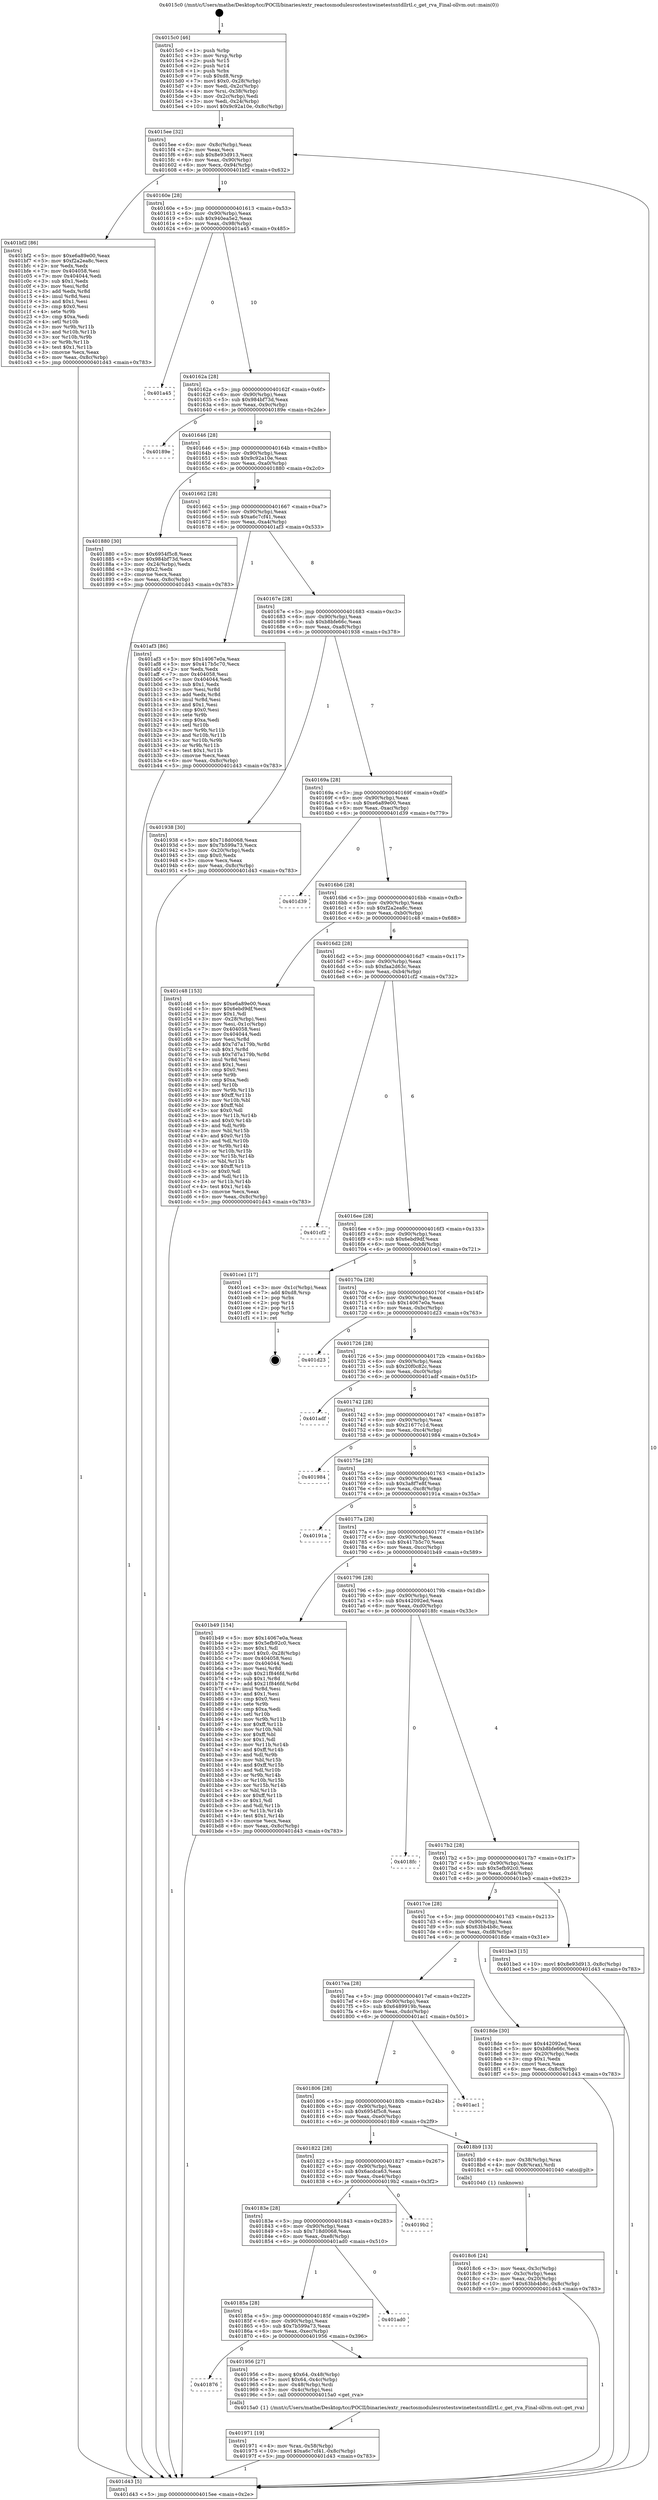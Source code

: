 digraph "0x4015c0" {
  label = "0x4015c0 (/mnt/c/Users/mathe/Desktop/tcc/POCII/binaries/extr_reactosmodulesrostestswinetestsntdllrtl.c_get_rva_Final-ollvm.out::main(0))"
  labelloc = "t"
  node[shape=record]

  Entry [label="",width=0.3,height=0.3,shape=circle,fillcolor=black,style=filled]
  "0x4015ee" [label="{
     0x4015ee [32]\l
     | [instrs]\l
     &nbsp;&nbsp;0x4015ee \<+6\>: mov -0x8c(%rbp),%eax\l
     &nbsp;&nbsp;0x4015f4 \<+2\>: mov %eax,%ecx\l
     &nbsp;&nbsp;0x4015f6 \<+6\>: sub $0x8e93d913,%ecx\l
     &nbsp;&nbsp;0x4015fc \<+6\>: mov %eax,-0x90(%rbp)\l
     &nbsp;&nbsp;0x401602 \<+6\>: mov %ecx,-0x94(%rbp)\l
     &nbsp;&nbsp;0x401608 \<+6\>: je 0000000000401bf2 \<main+0x632\>\l
  }"]
  "0x401bf2" [label="{
     0x401bf2 [86]\l
     | [instrs]\l
     &nbsp;&nbsp;0x401bf2 \<+5\>: mov $0xe6a89e00,%eax\l
     &nbsp;&nbsp;0x401bf7 \<+5\>: mov $0xf2a2ea8c,%ecx\l
     &nbsp;&nbsp;0x401bfc \<+2\>: xor %edx,%edx\l
     &nbsp;&nbsp;0x401bfe \<+7\>: mov 0x404058,%esi\l
     &nbsp;&nbsp;0x401c05 \<+7\>: mov 0x404044,%edi\l
     &nbsp;&nbsp;0x401c0c \<+3\>: sub $0x1,%edx\l
     &nbsp;&nbsp;0x401c0f \<+3\>: mov %esi,%r8d\l
     &nbsp;&nbsp;0x401c12 \<+3\>: add %edx,%r8d\l
     &nbsp;&nbsp;0x401c15 \<+4\>: imul %r8d,%esi\l
     &nbsp;&nbsp;0x401c19 \<+3\>: and $0x1,%esi\l
     &nbsp;&nbsp;0x401c1c \<+3\>: cmp $0x0,%esi\l
     &nbsp;&nbsp;0x401c1f \<+4\>: sete %r9b\l
     &nbsp;&nbsp;0x401c23 \<+3\>: cmp $0xa,%edi\l
     &nbsp;&nbsp;0x401c26 \<+4\>: setl %r10b\l
     &nbsp;&nbsp;0x401c2a \<+3\>: mov %r9b,%r11b\l
     &nbsp;&nbsp;0x401c2d \<+3\>: and %r10b,%r11b\l
     &nbsp;&nbsp;0x401c30 \<+3\>: xor %r10b,%r9b\l
     &nbsp;&nbsp;0x401c33 \<+3\>: or %r9b,%r11b\l
     &nbsp;&nbsp;0x401c36 \<+4\>: test $0x1,%r11b\l
     &nbsp;&nbsp;0x401c3a \<+3\>: cmovne %ecx,%eax\l
     &nbsp;&nbsp;0x401c3d \<+6\>: mov %eax,-0x8c(%rbp)\l
     &nbsp;&nbsp;0x401c43 \<+5\>: jmp 0000000000401d43 \<main+0x783\>\l
  }"]
  "0x40160e" [label="{
     0x40160e [28]\l
     | [instrs]\l
     &nbsp;&nbsp;0x40160e \<+5\>: jmp 0000000000401613 \<main+0x53\>\l
     &nbsp;&nbsp;0x401613 \<+6\>: mov -0x90(%rbp),%eax\l
     &nbsp;&nbsp;0x401619 \<+5\>: sub $0x940ea5e2,%eax\l
     &nbsp;&nbsp;0x40161e \<+6\>: mov %eax,-0x98(%rbp)\l
     &nbsp;&nbsp;0x401624 \<+6\>: je 0000000000401a45 \<main+0x485\>\l
  }"]
  Exit [label="",width=0.3,height=0.3,shape=circle,fillcolor=black,style=filled,peripheries=2]
  "0x401a45" [label="{
     0x401a45\l
  }", style=dashed]
  "0x40162a" [label="{
     0x40162a [28]\l
     | [instrs]\l
     &nbsp;&nbsp;0x40162a \<+5\>: jmp 000000000040162f \<main+0x6f\>\l
     &nbsp;&nbsp;0x40162f \<+6\>: mov -0x90(%rbp),%eax\l
     &nbsp;&nbsp;0x401635 \<+5\>: sub $0x984bf73d,%eax\l
     &nbsp;&nbsp;0x40163a \<+6\>: mov %eax,-0x9c(%rbp)\l
     &nbsp;&nbsp;0x401640 \<+6\>: je 000000000040189e \<main+0x2de\>\l
  }"]
  "0x401971" [label="{
     0x401971 [19]\l
     | [instrs]\l
     &nbsp;&nbsp;0x401971 \<+4\>: mov %rax,-0x58(%rbp)\l
     &nbsp;&nbsp;0x401975 \<+10\>: movl $0xa6c7cf41,-0x8c(%rbp)\l
     &nbsp;&nbsp;0x40197f \<+5\>: jmp 0000000000401d43 \<main+0x783\>\l
  }"]
  "0x40189e" [label="{
     0x40189e\l
  }", style=dashed]
  "0x401646" [label="{
     0x401646 [28]\l
     | [instrs]\l
     &nbsp;&nbsp;0x401646 \<+5\>: jmp 000000000040164b \<main+0x8b\>\l
     &nbsp;&nbsp;0x40164b \<+6\>: mov -0x90(%rbp),%eax\l
     &nbsp;&nbsp;0x401651 \<+5\>: sub $0x9c92a10e,%eax\l
     &nbsp;&nbsp;0x401656 \<+6\>: mov %eax,-0xa0(%rbp)\l
     &nbsp;&nbsp;0x40165c \<+6\>: je 0000000000401880 \<main+0x2c0\>\l
  }"]
  "0x401876" [label="{
     0x401876\l
  }", style=dashed]
  "0x401880" [label="{
     0x401880 [30]\l
     | [instrs]\l
     &nbsp;&nbsp;0x401880 \<+5\>: mov $0x6954f5c8,%eax\l
     &nbsp;&nbsp;0x401885 \<+5\>: mov $0x984bf73d,%ecx\l
     &nbsp;&nbsp;0x40188a \<+3\>: mov -0x24(%rbp),%edx\l
     &nbsp;&nbsp;0x40188d \<+3\>: cmp $0x2,%edx\l
     &nbsp;&nbsp;0x401890 \<+3\>: cmovne %ecx,%eax\l
     &nbsp;&nbsp;0x401893 \<+6\>: mov %eax,-0x8c(%rbp)\l
     &nbsp;&nbsp;0x401899 \<+5\>: jmp 0000000000401d43 \<main+0x783\>\l
  }"]
  "0x401662" [label="{
     0x401662 [28]\l
     | [instrs]\l
     &nbsp;&nbsp;0x401662 \<+5\>: jmp 0000000000401667 \<main+0xa7\>\l
     &nbsp;&nbsp;0x401667 \<+6\>: mov -0x90(%rbp),%eax\l
     &nbsp;&nbsp;0x40166d \<+5\>: sub $0xa6c7cf41,%eax\l
     &nbsp;&nbsp;0x401672 \<+6\>: mov %eax,-0xa4(%rbp)\l
     &nbsp;&nbsp;0x401678 \<+6\>: je 0000000000401af3 \<main+0x533\>\l
  }"]
  "0x401d43" [label="{
     0x401d43 [5]\l
     | [instrs]\l
     &nbsp;&nbsp;0x401d43 \<+5\>: jmp 00000000004015ee \<main+0x2e\>\l
  }"]
  "0x4015c0" [label="{
     0x4015c0 [46]\l
     | [instrs]\l
     &nbsp;&nbsp;0x4015c0 \<+1\>: push %rbp\l
     &nbsp;&nbsp;0x4015c1 \<+3\>: mov %rsp,%rbp\l
     &nbsp;&nbsp;0x4015c4 \<+2\>: push %r15\l
     &nbsp;&nbsp;0x4015c6 \<+2\>: push %r14\l
     &nbsp;&nbsp;0x4015c8 \<+1\>: push %rbx\l
     &nbsp;&nbsp;0x4015c9 \<+7\>: sub $0xd8,%rsp\l
     &nbsp;&nbsp;0x4015d0 \<+7\>: movl $0x0,-0x28(%rbp)\l
     &nbsp;&nbsp;0x4015d7 \<+3\>: mov %edi,-0x2c(%rbp)\l
     &nbsp;&nbsp;0x4015da \<+4\>: mov %rsi,-0x38(%rbp)\l
     &nbsp;&nbsp;0x4015de \<+3\>: mov -0x2c(%rbp),%edi\l
     &nbsp;&nbsp;0x4015e1 \<+3\>: mov %edi,-0x24(%rbp)\l
     &nbsp;&nbsp;0x4015e4 \<+10\>: movl $0x9c92a10e,-0x8c(%rbp)\l
  }"]
  "0x401956" [label="{
     0x401956 [27]\l
     | [instrs]\l
     &nbsp;&nbsp;0x401956 \<+8\>: movq $0x64,-0x48(%rbp)\l
     &nbsp;&nbsp;0x40195e \<+7\>: movl $0x64,-0x4c(%rbp)\l
     &nbsp;&nbsp;0x401965 \<+4\>: mov -0x48(%rbp),%rdi\l
     &nbsp;&nbsp;0x401969 \<+3\>: mov -0x4c(%rbp),%esi\l
     &nbsp;&nbsp;0x40196c \<+5\>: call 00000000004015a0 \<get_rva\>\l
     | [calls]\l
     &nbsp;&nbsp;0x4015a0 \{1\} (/mnt/c/Users/mathe/Desktop/tcc/POCII/binaries/extr_reactosmodulesrostestswinetestsntdllrtl.c_get_rva_Final-ollvm.out::get_rva)\l
  }"]
  "0x401af3" [label="{
     0x401af3 [86]\l
     | [instrs]\l
     &nbsp;&nbsp;0x401af3 \<+5\>: mov $0x14067e0a,%eax\l
     &nbsp;&nbsp;0x401af8 \<+5\>: mov $0x417b5c70,%ecx\l
     &nbsp;&nbsp;0x401afd \<+2\>: xor %edx,%edx\l
     &nbsp;&nbsp;0x401aff \<+7\>: mov 0x404058,%esi\l
     &nbsp;&nbsp;0x401b06 \<+7\>: mov 0x404044,%edi\l
     &nbsp;&nbsp;0x401b0d \<+3\>: sub $0x1,%edx\l
     &nbsp;&nbsp;0x401b10 \<+3\>: mov %esi,%r8d\l
     &nbsp;&nbsp;0x401b13 \<+3\>: add %edx,%r8d\l
     &nbsp;&nbsp;0x401b16 \<+4\>: imul %r8d,%esi\l
     &nbsp;&nbsp;0x401b1a \<+3\>: and $0x1,%esi\l
     &nbsp;&nbsp;0x401b1d \<+3\>: cmp $0x0,%esi\l
     &nbsp;&nbsp;0x401b20 \<+4\>: sete %r9b\l
     &nbsp;&nbsp;0x401b24 \<+3\>: cmp $0xa,%edi\l
     &nbsp;&nbsp;0x401b27 \<+4\>: setl %r10b\l
     &nbsp;&nbsp;0x401b2b \<+3\>: mov %r9b,%r11b\l
     &nbsp;&nbsp;0x401b2e \<+3\>: and %r10b,%r11b\l
     &nbsp;&nbsp;0x401b31 \<+3\>: xor %r10b,%r9b\l
     &nbsp;&nbsp;0x401b34 \<+3\>: or %r9b,%r11b\l
     &nbsp;&nbsp;0x401b37 \<+4\>: test $0x1,%r11b\l
     &nbsp;&nbsp;0x401b3b \<+3\>: cmovne %ecx,%eax\l
     &nbsp;&nbsp;0x401b3e \<+6\>: mov %eax,-0x8c(%rbp)\l
     &nbsp;&nbsp;0x401b44 \<+5\>: jmp 0000000000401d43 \<main+0x783\>\l
  }"]
  "0x40167e" [label="{
     0x40167e [28]\l
     | [instrs]\l
     &nbsp;&nbsp;0x40167e \<+5\>: jmp 0000000000401683 \<main+0xc3\>\l
     &nbsp;&nbsp;0x401683 \<+6\>: mov -0x90(%rbp),%eax\l
     &nbsp;&nbsp;0x401689 \<+5\>: sub $0xb8bfe66c,%eax\l
     &nbsp;&nbsp;0x40168e \<+6\>: mov %eax,-0xa8(%rbp)\l
     &nbsp;&nbsp;0x401694 \<+6\>: je 0000000000401938 \<main+0x378\>\l
  }"]
  "0x40185a" [label="{
     0x40185a [28]\l
     | [instrs]\l
     &nbsp;&nbsp;0x40185a \<+5\>: jmp 000000000040185f \<main+0x29f\>\l
     &nbsp;&nbsp;0x40185f \<+6\>: mov -0x90(%rbp),%eax\l
     &nbsp;&nbsp;0x401865 \<+5\>: sub $0x7b599a73,%eax\l
     &nbsp;&nbsp;0x40186a \<+6\>: mov %eax,-0xec(%rbp)\l
     &nbsp;&nbsp;0x401870 \<+6\>: je 0000000000401956 \<main+0x396\>\l
  }"]
  "0x401938" [label="{
     0x401938 [30]\l
     | [instrs]\l
     &nbsp;&nbsp;0x401938 \<+5\>: mov $0x718d0068,%eax\l
     &nbsp;&nbsp;0x40193d \<+5\>: mov $0x7b599a73,%ecx\l
     &nbsp;&nbsp;0x401942 \<+3\>: mov -0x20(%rbp),%edx\l
     &nbsp;&nbsp;0x401945 \<+3\>: cmp $0x0,%edx\l
     &nbsp;&nbsp;0x401948 \<+3\>: cmove %ecx,%eax\l
     &nbsp;&nbsp;0x40194b \<+6\>: mov %eax,-0x8c(%rbp)\l
     &nbsp;&nbsp;0x401951 \<+5\>: jmp 0000000000401d43 \<main+0x783\>\l
  }"]
  "0x40169a" [label="{
     0x40169a [28]\l
     | [instrs]\l
     &nbsp;&nbsp;0x40169a \<+5\>: jmp 000000000040169f \<main+0xdf\>\l
     &nbsp;&nbsp;0x40169f \<+6\>: mov -0x90(%rbp),%eax\l
     &nbsp;&nbsp;0x4016a5 \<+5\>: sub $0xe6a89e00,%eax\l
     &nbsp;&nbsp;0x4016aa \<+6\>: mov %eax,-0xac(%rbp)\l
     &nbsp;&nbsp;0x4016b0 \<+6\>: je 0000000000401d39 \<main+0x779\>\l
  }"]
  "0x401ad0" [label="{
     0x401ad0\l
  }", style=dashed]
  "0x401d39" [label="{
     0x401d39\l
  }", style=dashed]
  "0x4016b6" [label="{
     0x4016b6 [28]\l
     | [instrs]\l
     &nbsp;&nbsp;0x4016b6 \<+5\>: jmp 00000000004016bb \<main+0xfb\>\l
     &nbsp;&nbsp;0x4016bb \<+6\>: mov -0x90(%rbp),%eax\l
     &nbsp;&nbsp;0x4016c1 \<+5\>: sub $0xf2a2ea8c,%eax\l
     &nbsp;&nbsp;0x4016c6 \<+6\>: mov %eax,-0xb0(%rbp)\l
     &nbsp;&nbsp;0x4016cc \<+6\>: je 0000000000401c48 \<main+0x688\>\l
  }"]
  "0x40183e" [label="{
     0x40183e [28]\l
     | [instrs]\l
     &nbsp;&nbsp;0x40183e \<+5\>: jmp 0000000000401843 \<main+0x283\>\l
     &nbsp;&nbsp;0x401843 \<+6\>: mov -0x90(%rbp),%eax\l
     &nbsp;&nbsp;0x401849 \<+5\>: sub $0x718d0068,%eax\l
     &nbsp;&nbsp;0x40184e \<+6\>: mov %eax,-0xe8(%rbp)\l
     &nbsp;&nbsp;0x401854 \<+6\>: je 0000000000401ad0 \<main+0x510\>\l
  }"]
  "0x401c48" [label="{
     0x401c48 [153]\l
     | [instrs]\l
     &nbsp;&nbsp;0x401c48 \<+5\>: mov $0xe6a89e00,%eax\l
     &nbsp;&nbsp;0x401c4d \<+5\>: mov $0x6ebd9df,%ecx\l
     &nbsp;&nbsp;0x401c52 \<+2\>: mov $0x1,%dl\l
     &nbsp;&nbsp;0x401c54 \<+3\>: mov -0x28(%rbp),%esi\l
     &nbsp;&nbsp;0x401c57 \<+3\>: mov %esi,-0x1c(%rbp)\l
     &nbsp;&nbsp;0x401c5a \<+7\>: mov 0x404058,%esi\l
     &nbsp;&nbsp;0x401c61 \<+7\>: mov 0x404044,%edi\l
     &nbsp;&nbsp;0x401c68 \<+3\>: mov %esi,%r8d\l
     &nbsp;&nbsp;0x401c6b \<+7\>: add $0x7d7a179b,%r8d\l
     &nbsp;&nbsp;0x401c72 \<+4\>: sub $0x1,%r8d\l
     &nbsp;&nbsp;0x401c76 \<+7\>: sub $0x7d7a179b,%r8d\l
     &nbsp;&nbsp;0x401c7d \<+4\>: imul %r8d,%esi\l
     &nbsp;&nbsp;0x401c81 \<+3\>: and $0x1,%esi\l
     &nbsp;&nbsp;0x401c84 \<+3\>: cmp $0x0,%esi\l
     &nbsp;&nbsp;0x401c87 \<+4\>: sete %r9b\l
     &nbsp;&nbsp;0x401c8b \<+3\>: cmp $0xa,%edi\l
     &nbsp;&nbsp;0x401c8e \<+4\>: setl %r10b\l
     &nbsp;&nbsp;0x401c92 \<+3\>: mov %r9b,%r11b\l
     &nbsp;&nbsp;0x401c95 \<+4\>: xor $0xff,%r11b\l
     &nbsp;&nbsp;0x401c99 \<+3\>: mov %r10b,%bl\l
     &nbsp;&nbsp;0x401c9c \<+3\>: xor $0xff,%bl\l
     &nbsp;&nbsp;0x401c9f \<+3\>: xor $0x0,%dl\l
     &nbsp;&nbsp;0x401ca2 \<+3\>: mov %r11b,%r14b\l
     &nbsp;&nbsp;0x401ca5 \<+4\>: and $0x0,%r14b\l
     &nbsp;&nbsp;0x401ca9 \<+3\>: and %dl,%r9b\l
     &nbsp;&nbsp;0x401cac \<+3\>: mov %bl,%r15b\l
     &nbsp;&nbsp;0x401caf \<+4\>: and $0x0,%r15b\l
     &nbsp;&nbsp;0x401cb3 \<+3\>: and %dl,%r10b\l
     &nbsp;&nbsp;0x401cb6 \<+3\>: or %r9b,%r14b\l
     &nbsp;&nbsp;0x401cb9 \<+3\>: or %r10b,%r15b\l
     &nbsp;&nbsp;0x401cbc \<+3\>: xor %r15b,%r14b\l
     &nbsp;&nbsp;0x401cbf \<+3\>: or %bl,%r11b\l
     &nbsp;&nbsp;0x401cc2 \<+4\>: xor $0xff,%r11b\l
     &nbsp;&nbsp;0x401cc6 \<+3\>: or $0x0,%dl\l
     &nbsp;&nbsp;0x401cc9 \<+3\>: and %dl,%r11b\l
     &nbsp;&nbsp;0x401ccc \<+3\>: or %r11b,%r14b\l
     &nbsp;&nbsp;0x401ccf \<+4\>: test $0x1,%r14b\l
     &nbsp;&nbsp;0x401cd3 \<+3\>: cmovne %ecx,%eax\l
     &nbsp;&nbsp;0x401cd6 \<+6\>: mov %eax,-0x8c(%rbp)\l
     &nbsp;&nbsp;0x401cdc \<+5\>: jmp 0000000000401d43 \<main+0x783\>\l
  }"]
  "0x4016d2" [label="{
     0x4016d2 [28]\l
     | [instrs]\l
     &nbsp;&nbsp;0x4016d2 \<+5\>: jmp 00000000004016d7 \<main+0x117\>\l
     &nbsp;&nbsp;0x4016d7 \<+6\>: mov -0x90(%rbp),%eax\l
     &nbsp;&nbsp;0x4016dd \<+5\>: sub $0xfaa2d63c,%eax\l
     &nbsp;&nbsp;0x4016e2 \<+6\>: mov %eax,-0xb4(%rbp)\l
     &nbsp;&nbsp;0x4016e8 \<+6\>: je 0000000000401cf2 \<main+0x732\>\l
  }"]
  "0x4019b2" [label="{
     0x4019b2\l
  }", style=dashed]
  "0x401cf2" [label="{
     0x401cf2\l
  }", style=dashed]
  "0x4016ee" [label="{
     0x4016ee [28]\l
     | [instrs]\l
     &nbsp;&nbsp;0x4016ee \<+5\>: jmp 00000000004016f3 \<main+0x133\>\l
     &nbsp;&nbsp;0x4016f3 \<+6\>: mov -0x90(%rbp),%eax\l
     &nbsp;&nbsp;0x4016f9 \<+5\>: sub $0x6ebd9df,%eax\l
     &nbsp;&nbsp;0x4016fe \<+6\>: mov %eax,-0xb8(%rbp)\l
     &nbsp;&nbsp;0x401704 \<+6\>: je 0000000000401ce1 \<main+0x721\>\l
  }"]
  "0x4018c6" [label="{
     0x4018c6 [24]\l
     | [instrs]\l
     &nbsp;&nbsp;0x4018c6 \<+3\>: mov %eax,-0x3c(%rbp)\l
     &nbsp;&nbsp;0x4018c9 \<+3\>: mov -0x3c(%rbp),%eax\l
     &nbsp;&nbsp;0x4018cc \<+3\>: mov %eax,-0x20(%rbp)\l
     &nbsp;&nbsp;0x4018cf \<+10\>: movl $0x63bb4b8c,-0x8c(%rbp)\l
     &nbsp;&nbsp;0x4018d9 \<+5\>: jmp 0000000000401d43 \<main+0x783\>\l
  }"]
  "0x401ce1" [label="{
     0x401ce1 [17]\l
     | [instrs]\l
     &nbsp;&nbsp;0x401ce1 \<+3\>: mov -0x1c(%rbp),%eax\l
     &nbsp;&nbsp;0x401ce4 \<+7\>: add $0xd8,%rsp\l
     &nbsp;&nbsp;0x401ceb \<+1\>: pop %rbx\l
     &nbsp;&nbsp;0x401cec \<+2\>: pop %r14\l
     &nbsp;&nbsp;0x401cee \<+2\>: pop %r15\l
     &nbsp;&nbsp;0x401cf0 \<+1\>: pop %rbp\l
     &nbsp;&nbsp;0x401cf1 \<+1\>: ret\l
  }"]
  "0x40170a" [label="{
     0x40170a [28]\l
     | [instrs]\l
     &nbsp;&nbsp;0x40170a \<+5\>: jmp 000000000040170f \<main+0x14f\>\l
     &nbsp;&nbsp;0x40170f \<+6\>: mov -0x90(%rbp),%eax\l
     &nbsp;&nbsp;0x401715 \<+5\>: sub $0x14067e0a,%eax\l
     &nbsp;&nbsp;0x40171a \<+6\>: mov %eax,-0xbc(%rbp)\l
     &nbsp;&nbsp;0x401720 \<+6\>: je 0000000000401d23 \<main+0x763\>\l
  }"]
  "0x401822" [label="{
     0x401822 [28]\l
     | [instrs]\l
     &nbsp;&nbsp;0x401822 \<+5\>: jmp 0000000000401827 \<main+0x267\>\l
     &nbsp;&nbsp;0x401827 \<+6\>: mov -0x90(%rbp),%eax\l
     &nbsp;&nbsp;0x40182d \<+5\>: sub $0x6acdca63,%eax\l
     &nbsp;&nbsp;0x401832 \<+6\>: mov %eax,-0xe4(%rbp)\l
     &nbsp;&nbsp;0x401838 \<+6\>: je 00000000004019b2 \<main+0x3f2\>\l
  }"]
  "0x401d23" [label="{
     0x401d23\l
  }", style=dashed]
  "0x401726" [label="{
     0x401726 [28]\l
     | [instrs]\l
     &nbsp;&nbsp;0x401726 \<+5\>: jmp 000000000040172b \<main+0x16b\>\l
     &nbsp;&nbsp;0x40172b \<+6\>: mov -0x90(%rbp),%eax\l
     &nbsp;&nbsp;0x401731 \<+5\>: sub $0x20f0c82c,%eax\l
     &nbsp;&nbsp;0x401736 \<+6\>: mov %eax,-0xc0(%rbp)\l
     &nbsp;&nbsp;0x40173c \<+6\>: je 0000000000401adf \<main+0x51f\>\l
  }"]
  "0x4018b9" [label="{
     0x4018b9 [13]\l
     | [instrs]\l
     &nbsp;&nbsp;0x4018b9 \<+4\>: mov -0x38(%rbp),%rax\l
     &nbsp;&nbsp;0x4018bd \<+4\>: mov 0x8(%rax),%rdi\l
     &nbsp;&nbsp;0x4018c1 \<+5\>: call 0000000000401040 \<atoi@plt\>\l
     | [calls]\l
     &nbsp;&nbsp;0x401040 \{1\} (unknown)\l
  }"]
  "0x401adf" [label="{
     0x401adf\l
  }", style=dashed]
  "0x401742" [label="{
     0x401742 [28]\l
     | [instrs]\l
     &nbsp;&nbsp;0x401742 \<+5\>: jmp 0000000000401747 \<main+0x187\>\l
     &nbsp;&nbsp;0x401747 \<+6\>: mov -0x90(%rbp),%eax\l
     &nbsp;&nbsp;0x40174d \<+5\>: sub $0x21677c1d,%eax\l
     &nbsp;&nbsp;0x401752 \<+6\>: mov %eax,-0xc4(%rbp)\l
     &nbsp;&nbsp;0x401758 \<+6\>: je 0000000000401984 \<main+0x3c4\>\l
  }"]
  "0x401806" [label="{
     0x401806 [28]\l
     | [instrs]\l
     &nbsp;&nbsp;0x401806 \<+5\>: jmp 000000000040180b \<main+0x24b\>\l
     &nbsp;&nbsp;0x40180b \<+6\>: mov -0x90(%rbp),%eax\l
     &nbsp;&nbsp;0x401811 \<+5\>: sub $0x6954f5c8,%eax\l
     &nbsp;&nbsp;0x401816 \<+6\>: mov %eax,-0xe0(%rbp)\l
     &nbsp;&nbsp;0x40181c \<+6\>: je 00000000004018b9 \<main+0x2f9\>\l
  }"]
  "0x401984" [label="{
     0x401984\l
  }", style=dashed]
  "0x40175e" [label="{
     0x40175e [28]\l
     | [instrs]\l
     &nbsp;&nbsp;0x40175e \<+5\>: jmp 0000000000401763 \<main+0x1a3\>\l
     &nbsp;&nbsp;0x401763 \<+6\>: mov -0x90(%rbp),%eax\l
     &nbsp;&nbsp;0x401769 \<+5\>: sub $0x3a8f7e8f,%eax\l
     &nbsp;&nbsp;0x40176e \<+6\>: mov %eax,-0xc8(%rbp)\l
     &nbsp;&nbsp;0x401774 \<+6\>: je 000000000040191a \<main+0x35a\>\l
  }"]
  "0x401ac1" [label="{
     0x401ac1\l
  }", style=dashed]
  "0x40191a" [label="{
     0x40191a\l
  }", style=dashed]
  "0x40177a" [label="{
     0x40177a [28]\l
     | [instrs]\l
     &nbsp;&nbsp;0x40177a \<+5\>: jmp 000000000040177f \<main+0x1bf\>\l
     &nbsp;&nbsp;0x40177f \<+6\>: mov -0x90(%rbp),%eax\l
     &nbsp;&nbsp;0x401785 \<+5\>: sub $0x417b5c70,%eax\l
     &nbsp;&nbsp;0x40178a \<+6\>: mov %eax,-0xcc(%rbp)\l
     &nbsp;&nbsp;0x401790 \<+6\>: je 0000000000401b49 \<main+0x589\>\l
  }"]
  "0x4017ea" [label="{
     0x4017ea [28]\l
     | [instrs]\l
     &nbsp;&nbsp;0x4017ea \<+5\>: jmp 00000000004017ef \<main+0x22f\>\l
     &nbsp;&nbsp;0x4017ef \<+6\>: mov -0x90(%rbp),%eax\l
     &nbsp;&nbsp;0x4017f5 \<+5\>: sub $0x6489919b,%eax\l
     &nbsp;&nbsp;0x4017fa \<+6\>: mov %eax,-0xdc(%rbp)\l
     &nbsp;&nbsp;0x401800 \<+6\>: je 0000000000401ac1 \<main+0x501\>\l
  }"]
  "0x401b49" [label="{
     0x401b49 [154]\l
     | [instrs]\l
     &nbsp;&nbsp;0x401b49 \<+5\>: mov $0x14067e0a,%eax\l
     &nbsp;&nbsp;0x401b4e \<+5\>: mov $0x5efb92c0,%ecx\l
     &nbsp;&nbsp;0x401b53 \<+2\>: mov $0x1,%dl\l
     &nbsp;&nbsp;0x401b55 \<+7\>: movl $0x0,-0x28(%rbp)\l
     &nbsp;&nbsp;0x401b5c \<+7\>: mov 0x404058,%esi\l
     &nbsp;&nbsp;0x401b63 \<+7\>: mov 0x404044,%edi\l
     &nbsp;&nbsp;0x401b6a \<+3\>: mov %esi,%r8d\l
     &nbsp;&nbsp;0x401b6d \<+7\>: sub $0x21f846fd,%r8d\l
     &nbsp;&nbsp;0x401b74 \<+4\>: sub $0x1,%r8d\l
     &nbsp;&nbsp;0x401b78 \<+7\>: add $0x21f846fd,%r8d\l
     &nbsp;&nbsp;0x401b7f \<+4\>: imul %r8d,%esi\l
     &nbsp;&nbsp;0x401b83 \<+3\>: and $0x1,%esi\l
     &nbsp;&nbsp;0x401b86 \<+3\>: cmp $0x0,%esi\l
     &nbsp;&nbsp;0x401b89 \<+4\>: sete %r9b\l
     &nbsp;&nbsp;0x401b8d \<+3\>: cmp $0xa,%edi\l
     &nbsp;&nbsp;0x401b90 \<+4\>: setl %r10b\l
     &nbsp;&nbsp;0x401b94 \<+3\>: mov %r9b,%r11b\l
     &nbsp;&nbsp;0x401b97 \<+4\>: xor $0xff,%r11b\l
     &nbsp;&nbsp;0x401b9b \<+3\>: mov %r10b,%bl\l
     &nbsp;&nbsp;0x401b9e \<+3\>: xor $0xff,%bl\l
     &nbsp;&nbsp;0x401ba1 \<+3\>: xor $0x1,%dl\l
     &nbsp;&nbsp;0x401ba4 \<+3\>: mov %r11b,%r14b\l
     &nbsp;&nbsp;0x401ba7 \<+4\>: and $0xff,%r14b\l
     &nbsp;&nbsp;0x401bab \<+3\>: and %dl,%r9b\l
     &nbsp;&nbsp;0x401bae \<+3\>: mov %bl,%r15b\l
     &nbsp;&nbsp;0x401bb1 \<+4\>: and $0xff,%r15b\l
     &nbsp;&nbsp;0x401bb5 \<+3\>: and %dl,%r10b\l
     &nbsp;&nbsp;0x401bb8 \<+3\>: or %r9b,%r14b\l
     &nbsp;&nbsp;0x401bbb \<+3\>: or %r10b,%r15b\l
     &nbsp;&nbsp;0x401bbe \<+3\>: xor %r15b,%r14b\l
     &nbsp;&nbsp;0x401bc1 \<+3\>: or %bl,%r11b\l
     &nbsp;&nbsp;0x401bc4 \<+4\>: xor $0xff,%r11b\l
     &nbsp;&nbsp;0x401bc8 \<+3\>: or $0x1,%dl\l
     &nbsp;&nbsp;0x401bcb \<+3\>: and %dl,%r11b\l
     &nbsp;&nbsp;0x401bce \<+3\>: or %r11b,%r14b\l
     &nbsp;&nbsp;0x401bd1 \<+4\>: test $0x1,%r14b\l
     &nbsp;&nbsp;0x401bd5 \<+3\>: cmovne %ecx,%eax\l
     &nbsp;&nbsp;0x401bd8 \<+6\>: mov %eax,-0x8c(%rbp)\l
     &nbsp;&nbsp;0x401bde \<+5\>: jmp 0000000000401d43 \<main+0x783\>\l
  }"]
  "0x401796" [label="{
     0x401796 [28]\l
     | [instrs]\l
     &nbsp;&nbsp;0x401796 \<+5\>: jmp 000000000040179b \<main+0x1db\>\l
     &nbsp;&nbsp;0x40179b \<+6\>: mov -0x90(%rbp),%eax\l
     &nbsp;&nbsp;0x4017a1 \<+5\>: sub $0x442092ed,%eax\l
     &nbsp;&nbsp;0x4017a6 \<+6\>: mov %eax,-0xd0(%rbp)\l
     &nbsp;&nbsp;0x4017ac \<+6\>: je 00000000004018fc \<main+0x33c\>\l
  }"]
  "0x4018de" [label="{
     0x4018de [30]\l
     | [instrs]\l
     &nbsp;&nbsp;0x4018de \<+5\>: mov $0x442092ed,%eax\l
     &nbsp;&nbsp;0x4018e3 \<+5\>: mov $0xb8bfe66c,%ecx\l
     &nbsp;&nbsp;0x4018e8 \<+3\>: mov -0x20(%rbp),%edx\l
     &nbsp;&nbsp;0x4018eb \<+3\>: cmp $0x1,%edx\l
     &nbsp;&nbsp;0x4018ee \<+3\>: cmovl %ecx,%eax\l
     &nbsp;&nbsp;0x4018f1 \<+6\>: mov %eax,-0x8c(%rbp)\l
     &nbsp;&nbsp;0x4018f7 \<+5\>: jmp 0000000000401d43 \<main+0x783\>\l
  }"]
  "0x4018fc" [label="{
     0x4018fc\l
  }", style=dashed]
  "0x4017b2" [label="{
     0x4017b2 [28]\l
     | [instrs]\l
     &nbsp;&nbsp;0x4017b2 \<+5\>: jmp 00000000004017b7 \<main+0x1f7\>\l
     &nbsp;&nbsp;0x4017b7 \<+6\>: mov -0x90(%rbp),%eax\l
     &nbsp;&nbsp;0x4017bd \<+5\>: sub $0x5efb92c0,%eax\l
     &nbsp;&nbsp;0x4017c2 \<+6\>: mov %eax,-0xd4(%rbp)\l
     &nbsp;&nbsp;0x4017c8 \<+6\>: je 0000000000401be3 \<main+0x623\>\l
  }"]
  "0x4017ce" [label="{
     0x4017ce [28]\l
     | [instrs]\l
     &nbsp;&nbsp;0x4017ce \<+5\>: jmp 00000000004017d3 \<main+0x213\>\l
     &nbsp;&nbsp;0x4017d3 \<+6\>: mov -0x90(%rbp),%eax\l
     &nbsp;&nbsp;0x4017d9 \<+5\>: sub $0x63bb4b8c,%eax\l
     &nbsp;&nbsp;0x4017de \<+6\>: mov %eax,-0xd8(%rbp)\l
     &nbsp;&nbsp;0x4017e4 \<+6\>: je 00000000004018de \<main+0x31e\>\l
  }"]
  "0x401be3" [label="{
     0x401be3 [15]\l
     | [instrs]\l
     &nbsp;&nbsp;0x401be3 \<+10\>: movl $0x8e93d913,-0x8c(%rbp)\l
     &nbsp;&nbsp;0x401bed \<+5\>: jmp 0000000000401d43 \<main+0x783\>\l
  }"]
  Entry -> "0x4015c0" [label=" 1"]
  "0x4015ee" -> "0x401bf2" [label=" 1"]
  "0x4015ee" -> "0x40160e" [label=" 10"]
  "0x401ce1" -> Exit [label=" 1"]
  "0x40160e" -> "0x401a45" [label=" 0"]
  "0x40160e" -> "0x40162a" [label=" 10"]
  "0x401c48" -> "0x401d43" [label=" 1"]
  "0x40162a" -> "0x40189e" [label=" 0"]
  "0x40162a" -> "0x401646" [label=" 10"]
  "0x401bf2" -> "0x401d43" [label=" 1"]
  "0x401646" -> "0x401880" [label=" 1"]
  "0x401646" -> "0x401662" [label=" 9"]
  "0x401880" -> "0x401d43" [label=" 1"]
  "0x4015c0" -> "0x4015ee" [label=" 1"]
  "0x401d43" -> "0x4015ee" [label=" 10"]
  "0x401be3" -> "0x401d43" [label=" 1"]
  "0x401662" -> "0x401af3" [label=" 1"]
  "0x401662" -> "0x40167e" [label=" 8"]
  "0x401b49" -> "0x401d43" [label=" 1"]
  "0x40167e" -> "0x401938" [label=" 1"]
  "0x40167e" -> "0x40169a" [label=" 7"]
  "0x401971" -> "0x401d43" [label=" 1"]
  "0x40169a" -> "0x401d39" [label=" 0"]
  "0x40169a" -> "0x4016b6" [label=" 7"]
  "0x401956" -> "0x401971" [label=" 1"]
  "0x4016b6" -> "0x401c48" [label=" 1"]
  "0x4016b6" -> "0x4016d2" [label=" 6"]
  "0x40185a" -> "0x401956" [label=" 1"]
  "0x4016d2" -> "0x401cf2" [label=" 0"]
  "0x4016d2" -> "0x4016ee" [label=" 6"]
  "0x401af3" -> "0x401d43" [label=" 1"]
  "0x4016ee" -> "0x401ce1" [label=" 1"]
  "0x4016ee" -> "0x40170a" [label=" 5"]
  "0x40183e" -> "0x401ad0" [label=" 0"]
  "0x40170a" -> "0x401d23" [label=" 0"]
  "0x40170a" -> "0x401726" [label=" 5"]
  "0x40185a" -> "0x401876" [label=" 0"]
  "0x401726" -> "0x401adf" [label=" 0"]
  "0x401726" -> "0x401742" [label=" 5"]
  "0x401822" -> "0x40183e" [label=" 1"]
  "0x401742" -> "0x401984" [label=" 0"]
  "0x401742" -> "0x40175e" [label=" 5"]
  "0x40183e" -> "0x40185a" [label=" 1"]
  "0x40175e" -> "0x40191a" [label=" 0"]
  "0x40175e" -> "0x40177a" [label=" 5"]
  "0x401938" -> "0x401d43" [label=" 1"]
  "0x40177a" -> "0x401b49" [label=" 1"]
  "0x40177a" -> "0x401796" [label=" 4"]
  "0x4018c6" -> "0x401d43" [label=" 1"]
  "0x401796" -> "0x4018fc" [label=" 0"]
  "0x401796" -> "0x4017b2" [label=" 4"]
  "0x4018b9" -> "0x4018c6" [label=" 1"]
  "0x4017b2" -> "0x401be3" [label=" 1"]
  "0x4017b2" -> "0x4017ce" [label=" 3"]
  "0x401806" -> "0x401822" [label=" 1"]
  "0x4017ce" -> "0x4018de" [label=" 1"]
  "0x4017ce" -> "0x4017ea" [label=" 2"]
  "0x4018de" -> "0x401d43" [label=" 1"]
  "0x4017ea" -> "0x401ac1" [label=" 0"]
  "0x4017ea" -> "0x401806" [label=" 2"]
  "0x401822" -> "0x4019b2" [label=" 0"]
  "0x401806" -> "0x4018b9" [label=" 1"]
}
